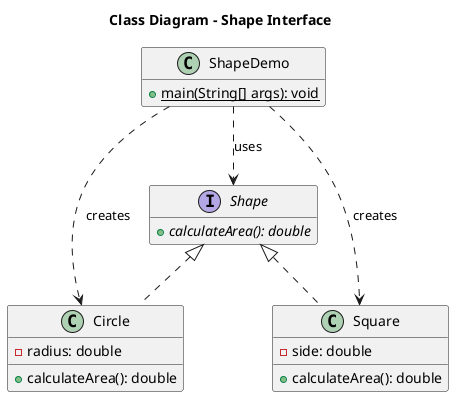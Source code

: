 @startuml
' Titulo del diagrama
title Class Diagram - Shape Interface

' Oculta los miembros vacíos para un look más limpio
hide empty members

' --- Definición de la Interfaz ---
interface Shape {
  + {abstract} calculateArea(): double
}

' --- Definición de Clases Concretas ---
class Circle {
  - radius: double
  + calculateArea(): double
}

class Square {
  - side: double
  + calculateArea(): double
}

class ShapeDemo {
  + {static} main(String[] args): void
}

' --- Relaciones ---

' Las clases Circle y Square implementan la interfaz Shape
Shape <|.. Circle
Shape <|.. Square

' La clase ShapeDemo depende de (usa) la interfaz y las clases
ShapeDemo ..> Shape : uses
ShapeDemo ..> Circle : creates
ShapeDemo ..> Square : creates


@enduml